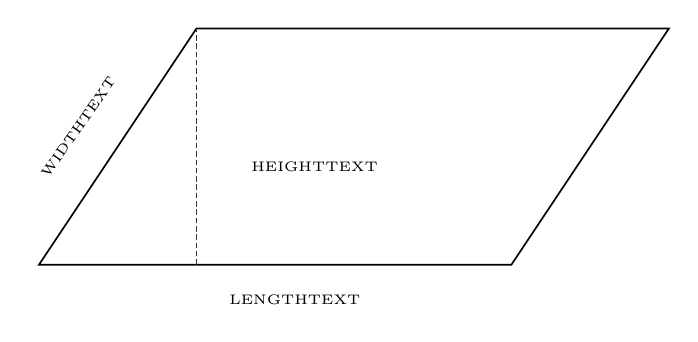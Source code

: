 \draw[semithick,black] (0, 0) -- (6, 0) -- (8, 3) -- (2, 3) -- cycle;
\draw[semithick,black!80,dash pattern=on 2pt off 1pt] (2, 0) -- (2, 3);
\draw node[font=\tiny] at (3.25, -0.45) {LENGTHTEXT};
\draw node[font=\tiny,rotate=55] at (0.5, 1.75) {WIDTHTEXT};
\draw node[font=\tiny] at (3.5, 1.25) {HEIGHTTEXT};

